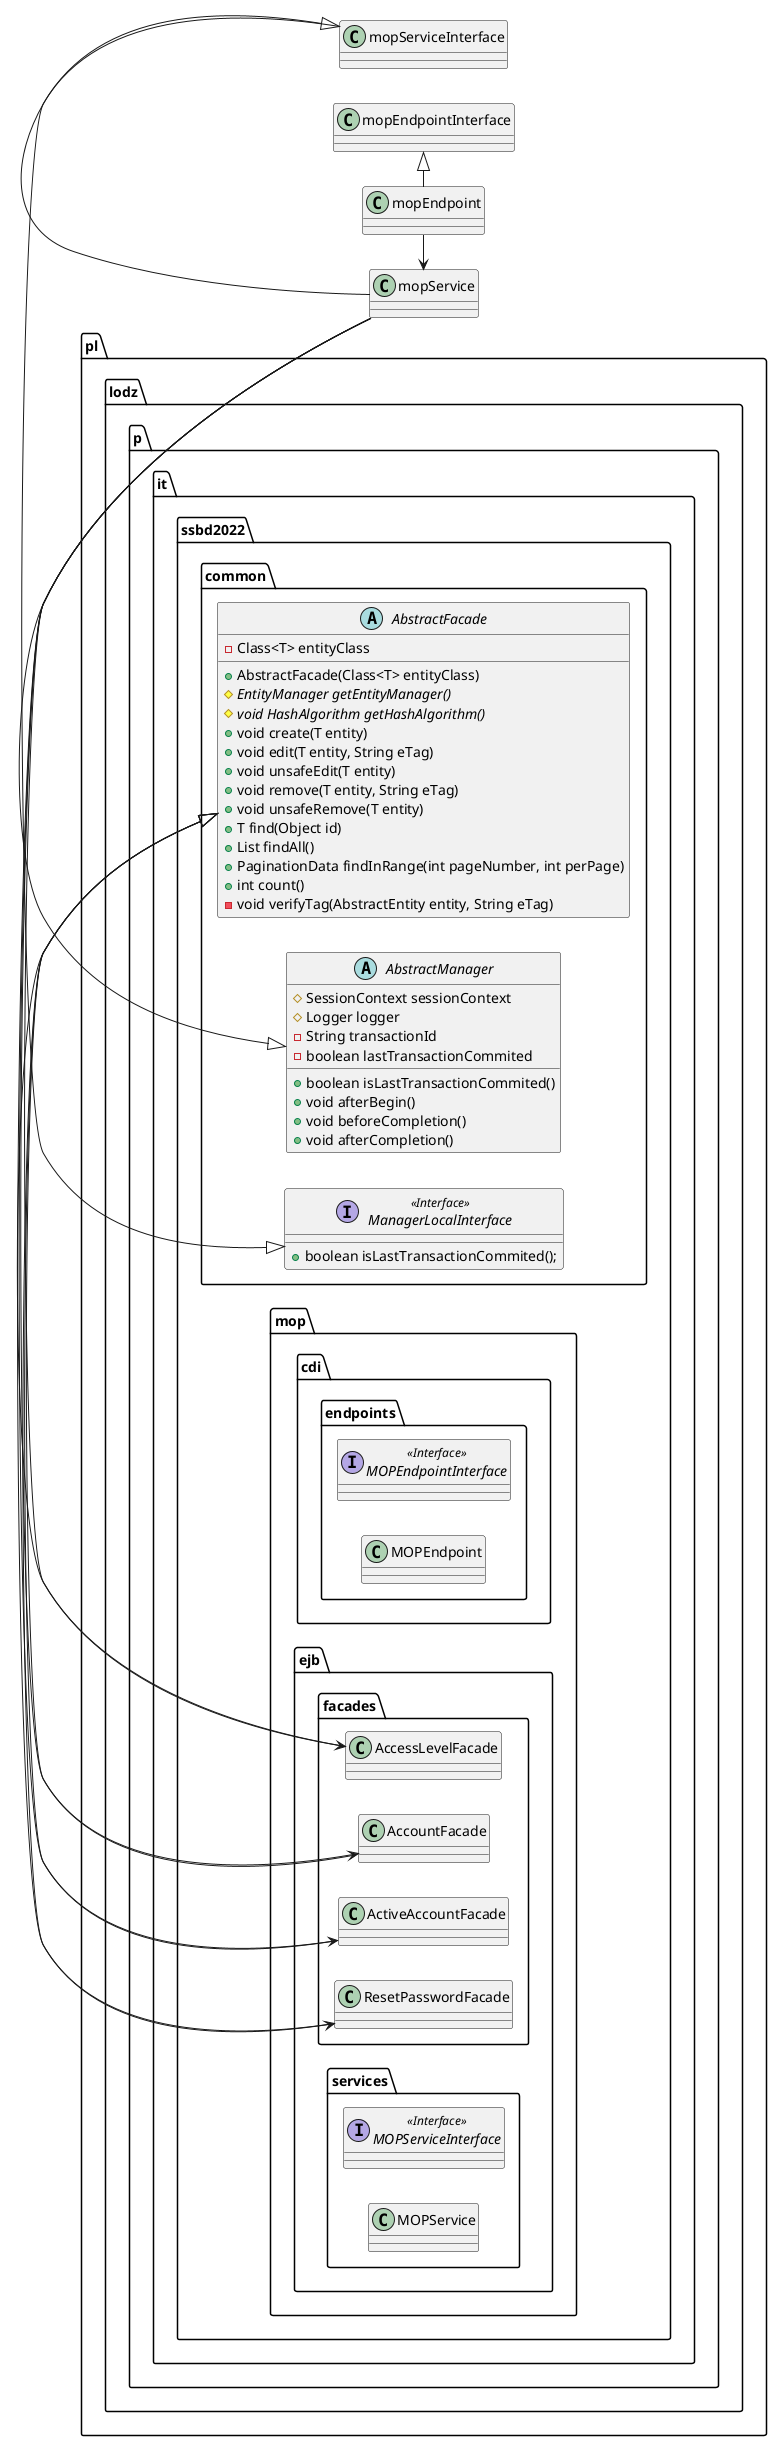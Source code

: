 @startuml mop_ejb_cdi_diagram
left to right direction

package pl.lodz.p.it.ssbd2022.common {
    abstract class AbstractFacade {
        -Class<T> entityClass
        +AbstractFacade(Class<T> entityClass)
        #{abstract} EntityManager getEntityManager()
        #{abstract} void HashAlgorithm getHashAlgorithm()
        +void create(T entity)
        +void edit(T entity, String eTag)
        +void unsafeEdit(T entity)
        +void remove(T entity, String eTag)
        +void unsafeRemove(T entity)
        +T find(Object id)
        +List findAll()
        +PaginationData findInRange(int pageNumber, int perPage)
        +int count()
        -void verifyTag(AbstractEntity entity, String eTag)
    }

    abstract class AbstractManager {
        #SessionContext sessionContext
        #Logger logger
        -String transactionId
        -boolean lastTransactionCommited
        +boolean isLastTransactionCommited()
        +void afterBegin()
        +void beforeCompletion()
        +void afterCompletion()
    }

    interface ManagerLocalInterface <<Interface>> {
        +boolean isLastTransactionCommited();
    }
}


package pl.lodz.p.it.ssbd2022.mop {

    ' ENDPOINTY
    package cdi.endpoints {
        interface MOPEndpointInterface <<Interface>> {
        }

        class MOPEndpoint {
                
        }           
    }

    ' FASADY
    package ejb.facades {

        class AccessLevelFacade {}

        class AccountFacade {}
        
        class ActiveAccountFacade {}

        class ResetPasswordFacade {}

    }

    ' SERWISY
    package ejb.services {

        interface MOPServiceInterface <<Interface>> {}

        class MOPService {}

    }
    
}

' extend fasad
AbstractFacade <|- AccessLevelFacade
AbstractFacade <|- AccountFacade
AbstractFacade <|- ActiveAccountFacade
AbstractFacade <|- ResetPasswordFacade

' extend/implement serwis
AbstractManager <|- mopService
ManagerLocalInterface <|- mopServiceInterface
mopServiceInterface <|- mopService

' implement endpoint
mopEndpointInterface <|- mopEndpoint

' wykorzystanie serwisu przez endpoint
mopEndpoint -> mopService

' wykorzystanie fasady przez serwis
mopService -> AccessLevelFacade
mopService -> AccountFacade
mopService -> ActiveAccountFacade
mopService -> ResetPasswordFacade


@enduml